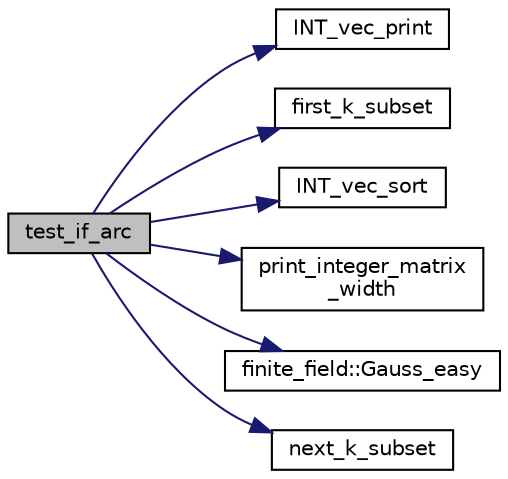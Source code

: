 digraph "test_if_arc"
{
  edge [fontname="Helvetica",fontsize="10",labelfontname="Helvetica",labelfontsize="10"];
  node [fontname="Helvetica",fontsize="10",shape=record];
  rankdir="LR";
  Node2659 [label="test_if_arc",height=0.2,width=0.4,color="black", fillcolor="grey75", style="filled", fontcolor="black"];
  Node2659 -> Node2660 [color="midnightblue",fontsize="10",style="solid",fontname="Helvetica"];
  Node2660 [label="INT_vec_print",height=0.2,width=0.4,color="black", fillcolor="white", style="filled",URL="$df/dbf/sajeeb_8_c.html#a79a5901af0b47dd0d694109543c027fe"];
  Node2659 -> Node2661 [color="midnightblue",fontsize="10",style="solid",fontname="Helvetica"];
  Node2661 [label="first_k_subset",height=0.2,width=0.4,color="black", fillcolor="white", style="filled",URL="$d2/d7c/combinatorics_8_c.html#ae927aec4a5b64166d7793be334fc82b5"];
  Node2659 -> Node2662 [color="midnightblue",fontsize="10",style="solid",fontname="Helvetica"];
  Node2662 [label="INT_vec_sort",height=0.2,width=0.4,color="black", fillcolor="white", style="filled",URL="$d5/de2/foundations_2data__structures_2data__structures_8h.html#a877cf6c0867f8a8e7c199476e640eca5"];
  Node2659 -> Node2663 [color="midnightblue",fontsize="10",style="solid",fontname="Helvetica"];
  Node2663 [label="print_integer_matrix\l_width",height=0.2,width=0.4,color="black", fillcolor="white", style="filled",URL="$d5/db4/io__and__os_8h.html#aa78f3e73fc2179251bd15adbcc31573f"];
  Node2659 -> Node2664 [color="midnightblue",fontsize="10",style="solid",fontname="Helvetica"];
  Node2664 [label="finite_field::Gauss_easy",height=0.2,width=0.4,color="black", fillcolor="white", style="filled",URL="$df/d5a/classfinite__field.html#a32761bf6c4a41f24b7193352127db8e7"];
  Node2659 -> Node2665 [color="midnightblue",fontsize="10",style="solid",fontname="Helvetica"];
  Node2665 [label="next_k_subset",height=0.2,width=0.4,color="black", fillcolor="white", style="filled",URL="$d2/d7c/combinatorics_8_c.html#a775056f4f5ce3fe0bb7f9db279934c9b"];
}
